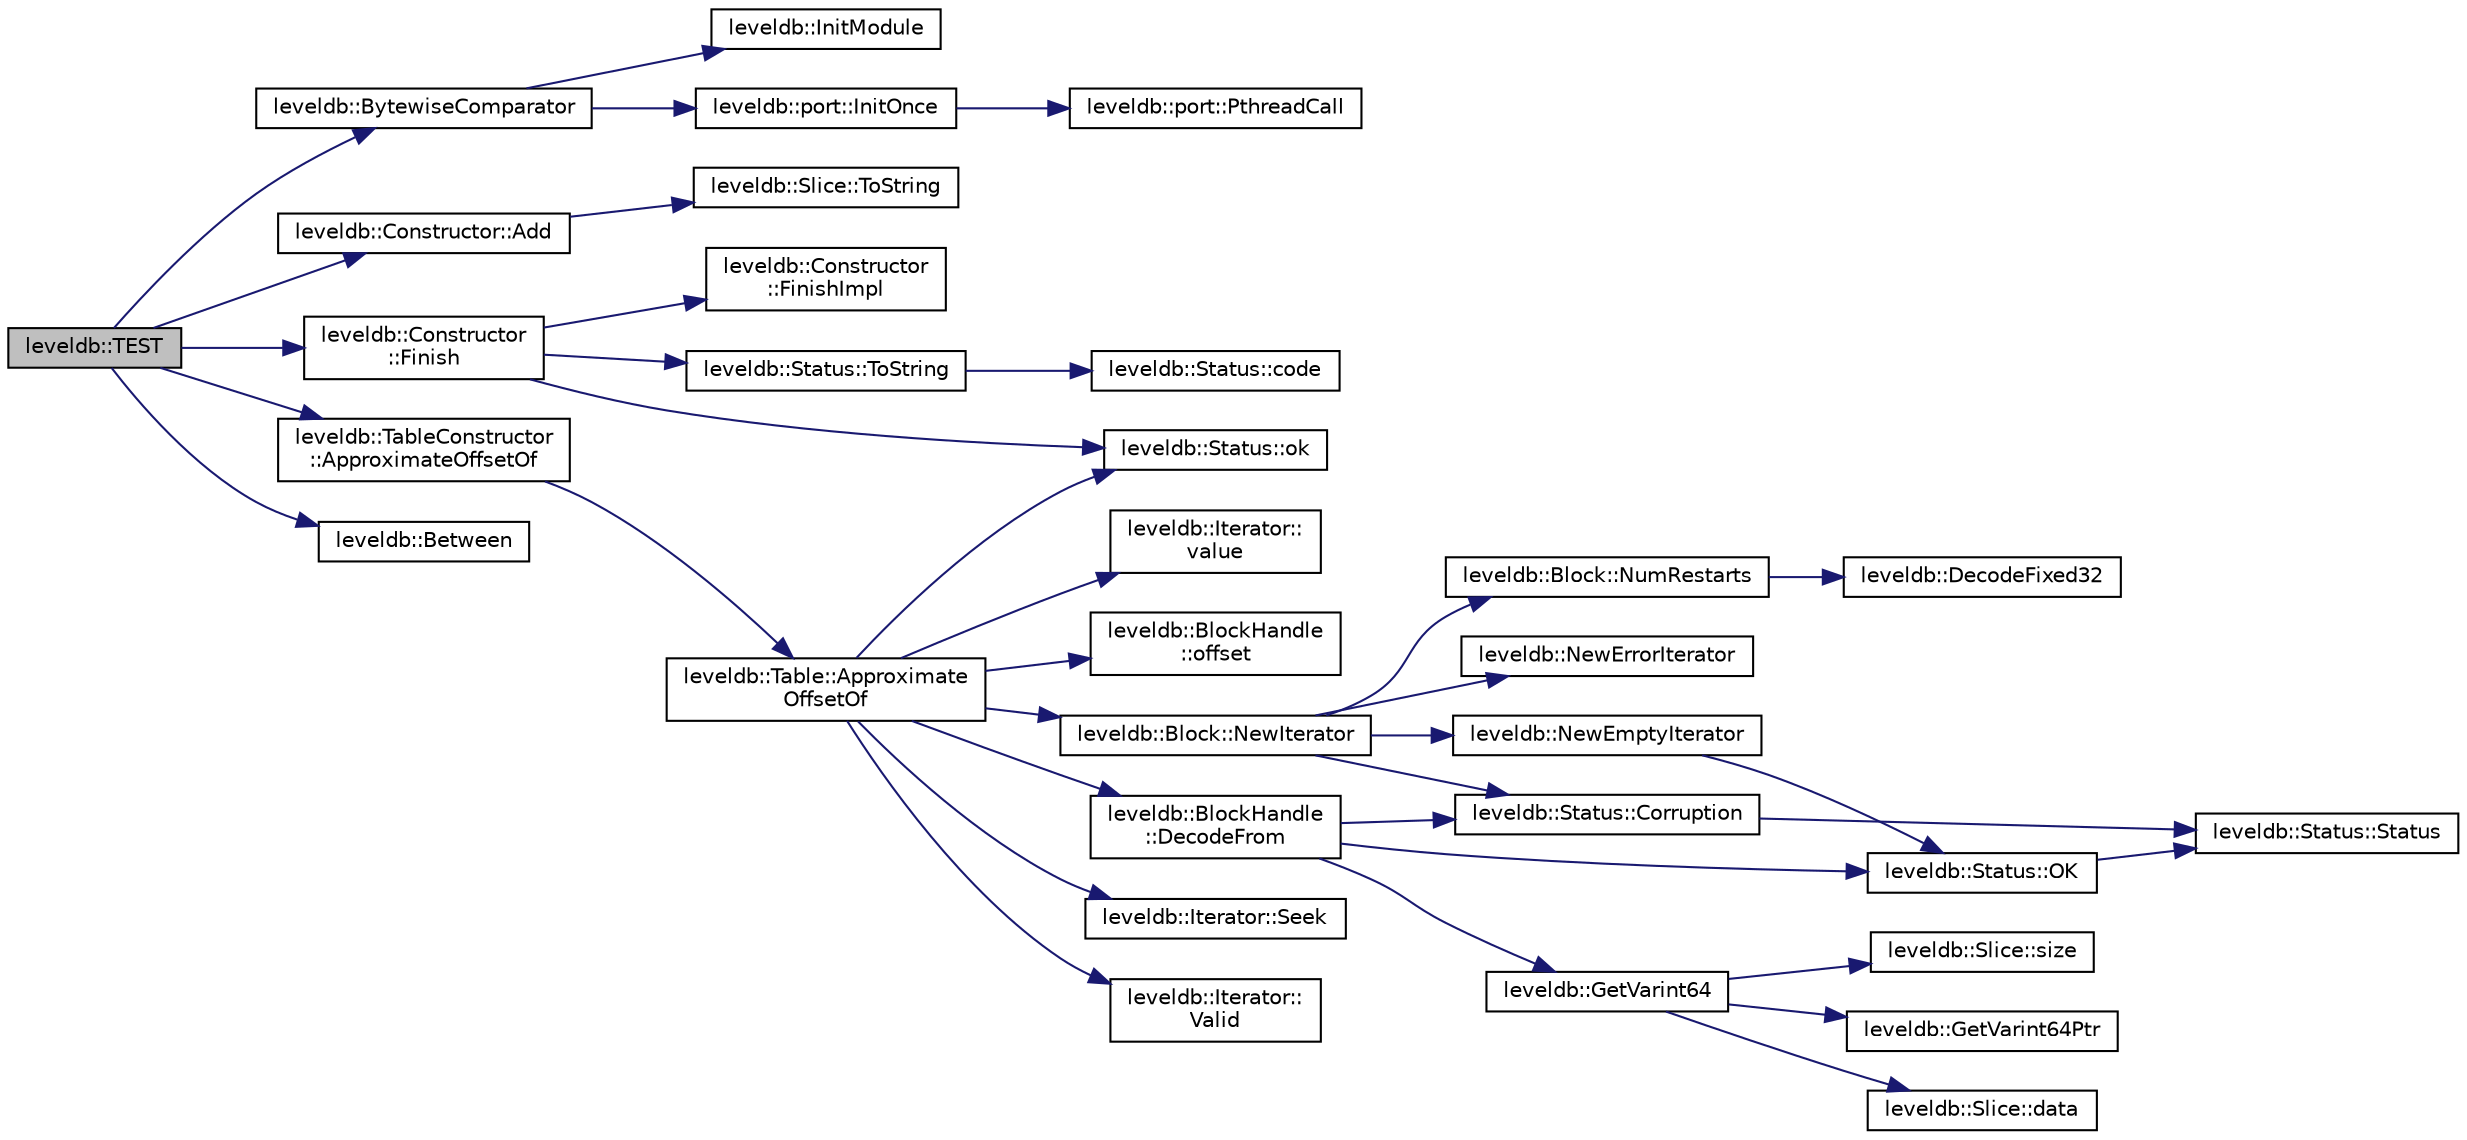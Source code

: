 digraph "leveldb::TEST"
{
  edge [fontname="Helvetica",fontsize="10",labelfontname="Helvetica",labelfontsize="10"];
  node [fontname="Helvetica",fontsize="10",shape=record];
  rankdir="LR";
  Node1 [label="leveldb::TEST",height=0.2,width=0.4,color="black", fillcolor="grey75", style="filled" fontcolor="black"];
  Node1 -> Node2 [color="midnightblue",fontsize="10",style="solid"];
  Node2 [label="leveldb::BytewiseComparator",height=0.2,width=0.4,color="black", fillcolor="white", style="filled",URL="$namespaceleveldb.html#acd67740962c806afe8f4098cb153d25c"];
  Node2 -> Node3 [color="midnightblue",fontsize="10",style="solid"];
  Node3 [label="leveldb::port::InitOnce",height=0.2,width=0.4,color="black", fillcolor="white", style="filled",URL="$namespaceleveldb_1_1port.html#a1493e91d494e6f0ea086a743a562e983"];
  Node3 -> Node4 [color="midnightblue",fontsize="10",style="solid"];
  Node4 [label="leveldb::port::PthreadCall",height=0.2,width=0.4,color="black", fillcolor="white", style="filled",URL="$namespaceleveldb_1_1port.html#a614e0b6f0b21d697fe4001dbe3d8798b"];
  Node2 -> Node5 [color="midnightblue",fontsize="10",style="solid"];
  Node5 [label="leveldb::InitModule",height=0.2,width=0.4,color="black", fillcolor="white", style="filled",URL="$namespaceleveldb.html#ab67c3d9849bf8b0c50bce72dea7dc16b"];
  Node1 -> Node6 [color="midnightblue",fontsize="10",style="solid"];
  Node6 [label="leveldb::Constructor::Add",height=0.2,width=0.4,color="black", fillcolor="white", style="filled",URL="$classleveldb_1_1_constructor.html#a5bb35f87d196065b8357200922aae69f"];
  Node6 -> Node7 [color="midnightblue",fontsize="10",style="solid"];
  Node7 [label="leveldb::Slice::ToString",height=0.2,width=0.4,color="black", fillcolor="white", style="filled",URL="$classleveldb_1_1_slice.html#a2cdd9fb649105033fde510afc9416732"];
  Node1 -> Node8 [color="midnightblue",fontsize="10",style="solid"];
  Node8 [label="leveldb::Constructor\l::Finish",height=0.2,width=0.4,color="black", fillcolor="white", style="filled",URL="$classleveldb_1_1_constructor.html#a5c7f63378f8834cac3be93040e0e49fc"];
  Node8 -> Node9 [color="midnightblue",fontsize="10",style="solid"];
  Node9 [label="leveldb::Constructor\l::FinishImpl",height=0.2,width=0.4,color="black", fillcolor="white", style="filled",URL="$classleveldb_1_1_constructor.html#a0f11e251cfbe990b5b0a4e7040923189"];
  Node8 -> Node10 [color="midnightblue",fontsize="10",style="solid"];
  Node10 [label="leveldb::Status::ok",height=0.2,width=0.4,color="black", fillcolor="white", style="filled",URL="$classleveldb_1_1_status.html#ab31e89a858c766716e3dc952be857c65"];
  Node8 -> Node11 [color="midnightblue",fontsize="10",style="solid"];
  Node11 [label="leveldb::Status::ToString",height=0.2,width=0.4,color="black", fillcolor="white", style="filled",URL="$classleveldb_1_1_status.html#aa8b56d8fe2cd1873778de5d1e5407866"];
  Node11 -> Node12 [color="midnightblue",fontsize="10",style="solid"];
  Node12 [label="leveldb::Status::code",height=0.2,width=0.4,color="black", fillcolor="white", style="filled",URL="$classleveldb_1_1_status.html#a7e1c5239636c9e0ffff6df6144f32af3"];
  Node1 -> Node13 [color="midnightblue",fontsize="10",style="solid"];
  Node13 [label="leveldb::Between",height=0.2,width=0.4,color="black", fillcolor="white", style="filled",URL="$namespaceleveldb.html#a891b358b4c0a10a44b24b8f473cc73fd"];
  Node1 -> Node14 [color="midnightblue",fontsize="10",style="solid"];
  Node14 [label="leveldb::TableConstructor\l::ApproximateOffsetOf",height=0.2,width=0.4,color="black", fillcolor="white", style="filled",URL="$classleveldb_1_1_table_constructor.html#a798ee199e8fdc5ec020725dba32a4cb6"];
  Node14 -> Node15 [color="midnightblue",fontsize="10",style="solid"];
  Node15 [label="leveldb::Table::Approximate\lOffsetOf",height=0.2,width=0.4,color="black", fillcolor="white", style="filled",URL="$classleveldb_1_1_table.html#a1795d45c54945ee7652b19e6ad6c030b"];
  Node15 -> Node16 [color="midnightblue",fontsize="10",style="solid"];
  Node16 [label="leveldb::Block::NewIterator",height=0.2,width=0.4,color="black", fillcolor="white", style="filled",URL="$classleveldb_1_1_block.html#a336289029f37d18d31a1a3c178afc7b3"];
  Node16 -> Node17 [color="midnightblue",fontsize="10",style="solid"];
  Node17 [label="leveldb::NewErrorIterator",height=0.2,width=0.4,color="black", fillcolor="white", style="filled",URL="$namespaceleveldb.html#ab2c425a5fcb13b97e50e32c7b93186f5"];
  Node16 -> Node18 [color="midnightblue",fontsize="10",style="solid"];
  Node18 [label="leveldb::Status::Corruption",height=0.2,width=0.4,color="black", fillcolor="white", style="filled",URL="$classleveldb_1_1_status.html#a755b1ee5b0029cf9ea1128f1cdff5855"];
  Node18 -> Node19 [color="midnightblue",fontsize="10",style="solid"];
  Node19 [label="leveldb::Status::Status",height=0.2,width=0.4,color="black", fillcolor="white", style="filled",URL="$classleveldb_1_1_status.html#a941ec793179e81df3032a612cfe5039f"];
  Node16 -> Node20 [color="midnightblue",fontsize="10",style="solid"];
  Node20 [label="leveldb::Block::NumRestarts",height=0.2,width=0.4,color="black", fillcolor="white", style="filled",URL="$classleveldb_1_1_block.html#a50f716365aa5b729943a1c3eb2d06e9d"];
  Node20 -> Node21 [color="midnightblue",fontsize="10",style="solid"];
  Node21 [label="leveldb::DecodeFixed32",height=0.2,width=0.4,color="black", fillcolor="white", style="filled",URL="$namespaceleveldb.html#adae574304f9d1ed3e95742167cd449a9"];
  Node16 -> Node22 [color="midnightblue",fontsize="10",style="solid"];
  Node22 [label="leveldb::NewEmptyIterator",height=0.2,width=0.4,color="black", fillcolor="white", style="filled",URL="$namespaceleveldb.html#a3293c30e4a309a7293598b1db0f3e687"];
  Node22 -> Node23 [color="midnightblue",fontsize="10",style="solid"];
  Node23 [label="leveldb::Status::OK",height=0.2,width=0.4,color="black", fillcolor="white", style="filled",URL="$classleveldb_1_1_status.html#a8e3720d233281c874a53c17e081f51b3"];
  Node23 -> Node19 [color="midnightblue",fontsize="10",style="solid"];
  Node15 -> Node24 [color="midnightblue",fontsize="10",style="solid"];
  Node24 [label="leveldb::Iterator::Seek",height=0.2,width=0.4,color="black", fillcolor="white", style="filled",URL="$classleveldb_1_1_iterator.html#a97a556e97ded60c677fbf4de7321ec44"];
  Node15 -> Node25 [color="midnightblue",fontsize="10",style="solid"];
  Node25 [label="leveldb::Iterator::\lValid",height=0.2,width=0.4,color="black", fillcolor="white", style="filled",URL="$classleveldb_1_1_iterator.html#a38614978bfa0586327b8e237bcb46012"];
  Node15 -> Node26 [color="midnightblue",fontsize="10",style="solid"];
  Node26 [label="leveldb::Iterator::\lvalue",height=0.2,width=0.4,color="black", fillcolor="white", style="filled",URL="$classleveldb_1_1_iterator.html#a613ac2e965518aad7a064c64c72bcf7c"];
  Node15 -> Node27 [color="midnightblue",fontsize="10",style="solid"];
  Node27 [label="leveldb::BlockHandle\l::DecodeFrom",height=0.2,width=0.4,color="black", fillcolor="white", style="filled",URL="$classleveldb_1_1_block_handle.html#a1660fd202984d8d5bfa4bed6c5613621"];
  Node27 -> Node28 [color="midnightblue",fontsize="10",style="solid"];
  Node28 [label="leveldb::GetVarint64",height=0.2,width=0.4,color="black", fillcolor="white", style="filled",URL="$namespaceleveldb.html#aeb35486038249293e9b823f97dd9df0c"];
  Node28 -> Node29 [color="midnightblue",fontsize="10",style="solid"];
  Node29 [label="leveldb::Slice::data",height=0.2,width=0.4,color="black", fillcolor="white", style="filled",URL="$classleveldb_1_1_slice.html#aa64861043d9deee6889461bf0593cf73"];
  Node28 -> Node30 [color="midnightblue",fontsize="10",style="solid"];
  Node30 [label="leveldb::Slice::size",height=0.2,width=0.4,color="black", fillcolor="white", style="filled",URL="$classleveldb_1_1_slice.html#a947d3173f04f8a30553e89046daf91d5"];
  Node28 -> Node31 [color="midnightblue",fontsize="10",style="solid"];
  Node31 [label="leveldb::GetVarint64Ptr",height=0.2,width=0.4,color="black", fillcolor="white", style="filled",URL="$namespaceleveldb.html#ad4e90442ce919c86fb769bf138670d75"];
  Node27 -> Node23 [color="midnightblue",fontsize="10",style="solid"];
  Node27 -> Node18 [color="midnightblue",fontsize="10",style="solid"];
  Node15 -> Node10 [color="midnightblue",fontsize="10",style="solid"];
  Node15 -> Node32 [color="midnightblue",fontsize="10",style="solid"];
  Node32 [label="leveldb::BlockHandle\l::offset",height=0.2,width=0.4,color="black", fillcolor="white", style="filled",URL="$classleveldb_1_1_block_handle.html#a31071c24f77e52a3bfc3a228f9f6c133"];
}
